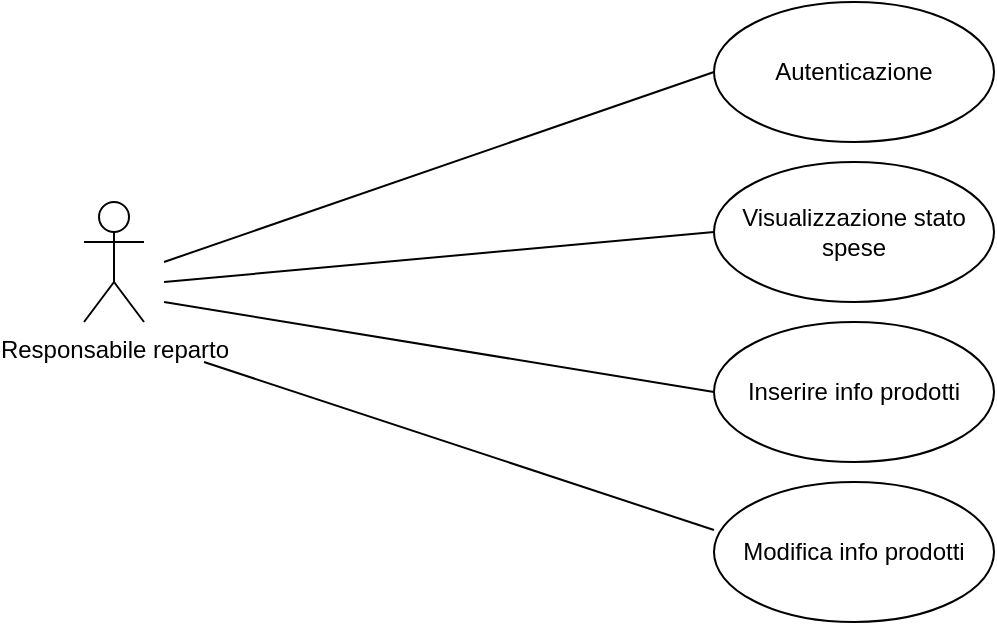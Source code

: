 <mxfile version="13.0.1" type="device"><diagram name="Page-1" id="e7e014a7-5840-1c2e-5031-d8a46d1fe8dd"><mxGraphModel dx="700" dy="752" grid="1" gridSize="10" guides="1" tooltips="1" connect="1" arrows="1" fold="1" page="1" pageScale="1" pageWidth="1169" pageHeight="826" background="#ffffff" math="0" shadow="0"><root><mxCell id="0"/><mxCell id="1" parent="0"/><mxCell id="VThWEujnq1BhjvPkPB7L-41" value="Responsabile reparto" style="shape=umlActor;verticalLabelPosition=bottom;labelBackgroundColor=#ffffff;verticalAlign=top;html=1;" vertex="1" parent="1"><mxGeometry x="130" y="170" width="30" height="60" as="geometry"/></mxCell><mxCell id="VThWEujnq1BhjvPkPB7L-42" value="Autenticazione" style="ellipse;whiteSpace=wrap;html=1;" vertex="1" parent="1"><mxGeometry x="445" y="70" width="140" height="70" as="geometry"/></mxCell><mxCell id="VThWEujnq1BhjvPkPB7L-43" value="" style="endArrow=none;html=1;entryX=0;entryY=0.5;entryDx=0;entryDy=0;" edge="1" parent="1" target="VThWEujnq1BhjvPkPB7L-42"><mxGeometry width="50" height="50" relative="1" as="geometry"><mxPoint x="170" y="200" as="sourcePoint"/><mxPoint x="340" y="140" as="targetPoint"/></mxGeometry></mxCell><mxCell id="VThWEujnq1BhjvPkPB7L-44" value="Inserire info prodotti" style="ellipse;whiteSpace=wrap;html=1;" vertex="1" parent="1"><mxGeometry x="445" y="230" width="140" height="70" as="geometry"/></mxCell><mxCell id="VThWEujnq1BhjvPkPB7L-45" value="" style="endArrow=none;html=1;entryX=0;entryY=0.5;entryDx=0;entryDy=0;" edge="1" parent="1" target="VThWEujnq1BhjvPkPB7L-44"><mxGeometry width="50" height="50" relative="1" as="geometry"><mxPoint x="170" y="220" as="sourcePoint"/><mxPoint x="350" y="220" as="targetPoint"/></mxGeometry></mxCell><mxCell id="VThWEujnq1BhjvPkPB7L-58" value="Visualizzazione stato spese" style="ellipse;whiteSpace=wrap;html=1;" vertex="1" parent="1"><mxGeometry x="445" y="150" width="140" height="70" as="geometry"/></mxCell><mxCell id="VThWEujnq1BhjvPkPB7L-59" value="" style="endArrow=none;html=1;entryX=0;entryY=0.5;entryDx=0;entryDy=0;" edge="1" parent="1" target="VThWEujnq1BhjvPkPB7L-58"><mxGeometry width="50" height="50" relative="1" as="geometry"><mxPoint x="170" y="210" as="sourcePoint"/><mxPoint x="380" y="150" as="targetPoint"/></mxGeometry></mxCell><mxCell id="VThWEujnq1BhjvPkPB7L-63" value="Modifica info prodotti" style="ellipse;whiteSpace=wrap;html=1;" vertex="1" parent="1"><mxGeometry x="445" y="310" width="140" height="70" as="geometry"/></mxCell><mxCell id="VThWEujnq1BhjvPkPB7L-64" value="" style="endArrow=none;html=1;exitX=0;exitY=0.343;exitDx=0;exitDy=0;exitPerimeter=0;" edge="1" parent="1" source="VThWEujnq1BhjvPkPB7L-63"><mxGeometry width="50" height="50" relative="1" as="geometry"><mxPoint x="140" y="410" as="sourcePoint"/><mxPoint x="190" y="250" as="targetPoint"/></mxGeometry></mxCell></root></mxGraphModel></diagram></mxfile>
